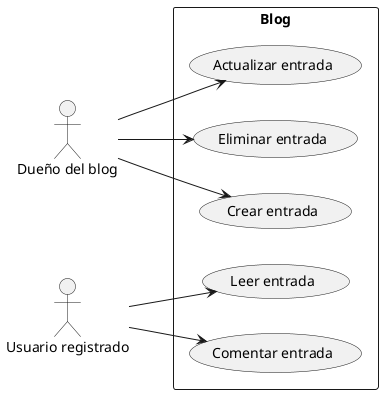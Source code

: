 @startuml
left to right direction
actor "Dueño del blog" as owner
actor "Usuario registrado" as user

rectangle "Blog" {
  (Crear entrada) as (A)
  (Comentar entrada) as (B)
  (Leer entrada) as (C)
  (Actualizar entrada) as (D)
  (Eliminar entrada) as (E)

  owner --> (A)
  owner --> (D)
  owner --> (E)
  user --> (B)
  user --> (C)
}
@enduml